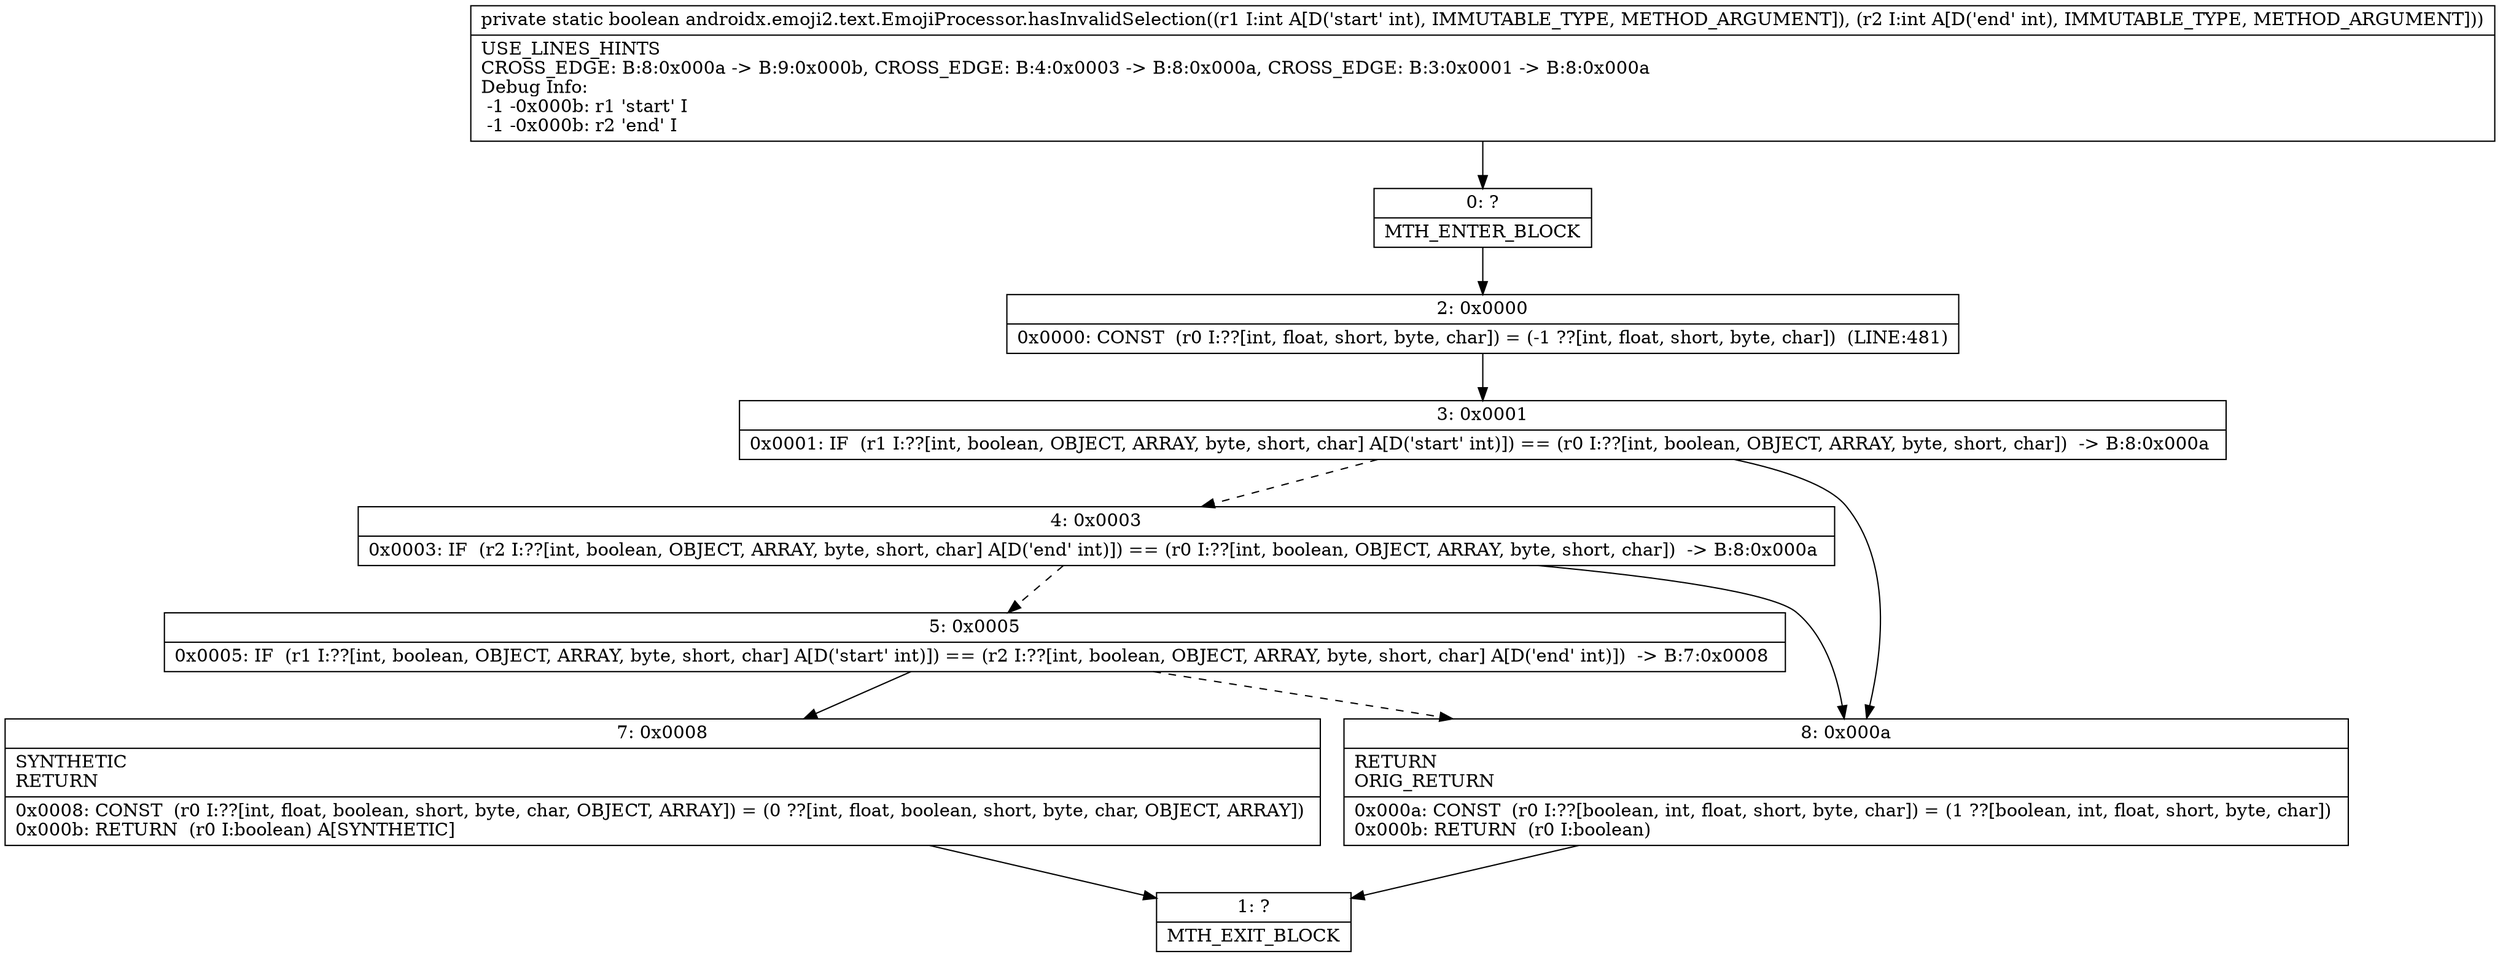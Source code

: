 digraph "CFG forandroidx.emoji2.text.EmojiProcessor.hasInvalidSelection(II)Z" {
Node_0 [shape=record,label="{0\:\ ?|MTH_ENTER_BLOCK\l}"];
Node_2 [shape=record,label="{2\:\ 0x0000|0x0000: CONST  (r0 I:??[int, float, short, byte, char]) = (\-1 ??[int, float, short, byte, char])  (LINE:481)\l}"];
Node_3 [shape=record,label="{3\:\ 0x0001|0x0001: IF  (r1 I:??[int, boolean, OBJECT, ARRAY, byte, short, char] A[D('start' int)]) == (r0 I:??[int, boolean, OBJECT, ARRAY, byte, short, char])  \-\> B:8:0x000a \l}"];
Node_4 [shape=record,label="{4\:\ 0x0003|0x0003: IF  (r2 I:??[int, boolean, OBJECT, ARRAY, byte, short, char] A[D('end' int)]) == (r0 I:??[int, boolean, OBJECT, ARRAY, byte, short, char])  \-\> B:8:0x000a \l}"];
Node_5 [shape=record,label="{5\:\ 0x0005|0x0005: IF  (r1 I:??[int, boolean, OBJECT, ARRAY, byte, short, char] A[D('start' int)]) == (r2 I:??[int, boolean, OBJECT, ARRAY, byte, short, char] A[D('end' int)])  \-\> B:7:0x0008 \l}"];
Node_7 [shape=record,label="{7\:\ 0x0008|SYNTHETIC\lRETURN\l|0x0008: CONST  (r0 I:??[int, float, boolean, short, byte, char, OBJECT, ARRAY]) = (0 ??[int, float, boolean, short, byte, char, OBJECT, ARRAY]) \l0x000b: RETURN  (r0 I:boolean) A[SYNTHETIC]\l}"];
Node_1 [shape=record,label="{1\:\ ?|MTH_EXIT_BLOCK\l}"];
Node_8 [shape=record,label="{8\:\ 0x000a|RETURN\lORIG_RETURN\l|0x000a: CONST  (r0 I:??[boolean, int, float, short, byte, char]) = (1 ??[boolean, int, float, short, byte, char]) \l0x000b: RETURN  (r0 I:boolean) \l}"];
MethodNode[shape=record,label="{private static boolean androidx.emoji2.text.EmojiProcessor.hasInvalidSelection((r1 I:int A[D('start' int), IMMUTABLE_TYPE, METHOD_ARGUMENT]), (r2 I:int A[D('end' int), IMMUTABLE_TYPE, METHOD_ARGUMENT]))  | USE_LINES_HINTS\lCROSS_EDGE: B:8:0x000a \-\> B:9:0x000b, CROSS_EDGE: B:4:0x0003 \-\> B:8:0x000a, CROSS_EDGE: B:3:0x0001 \-\> B:8:0x000a\lDebug Info:\l  \-1 \-0x000b: r1 'start' I\l  \-1 \-0x000b: r2 'end' I\l}"];
MethodNode -> Node_0;Node_0 -> Node_2;
Node_2 -> Node_3;
Node_3 -> Node_4[style=dashed];
Node_3 -> Node_8;
Node_4 -> Node_5[style=dashed];
Node_4 -> Node_8;
Node_5 -> Node_7;
Node_5 -> Node_8[style=dashed];
Node_7 -> Node_1;
Node_8 -> Node_1;
}

